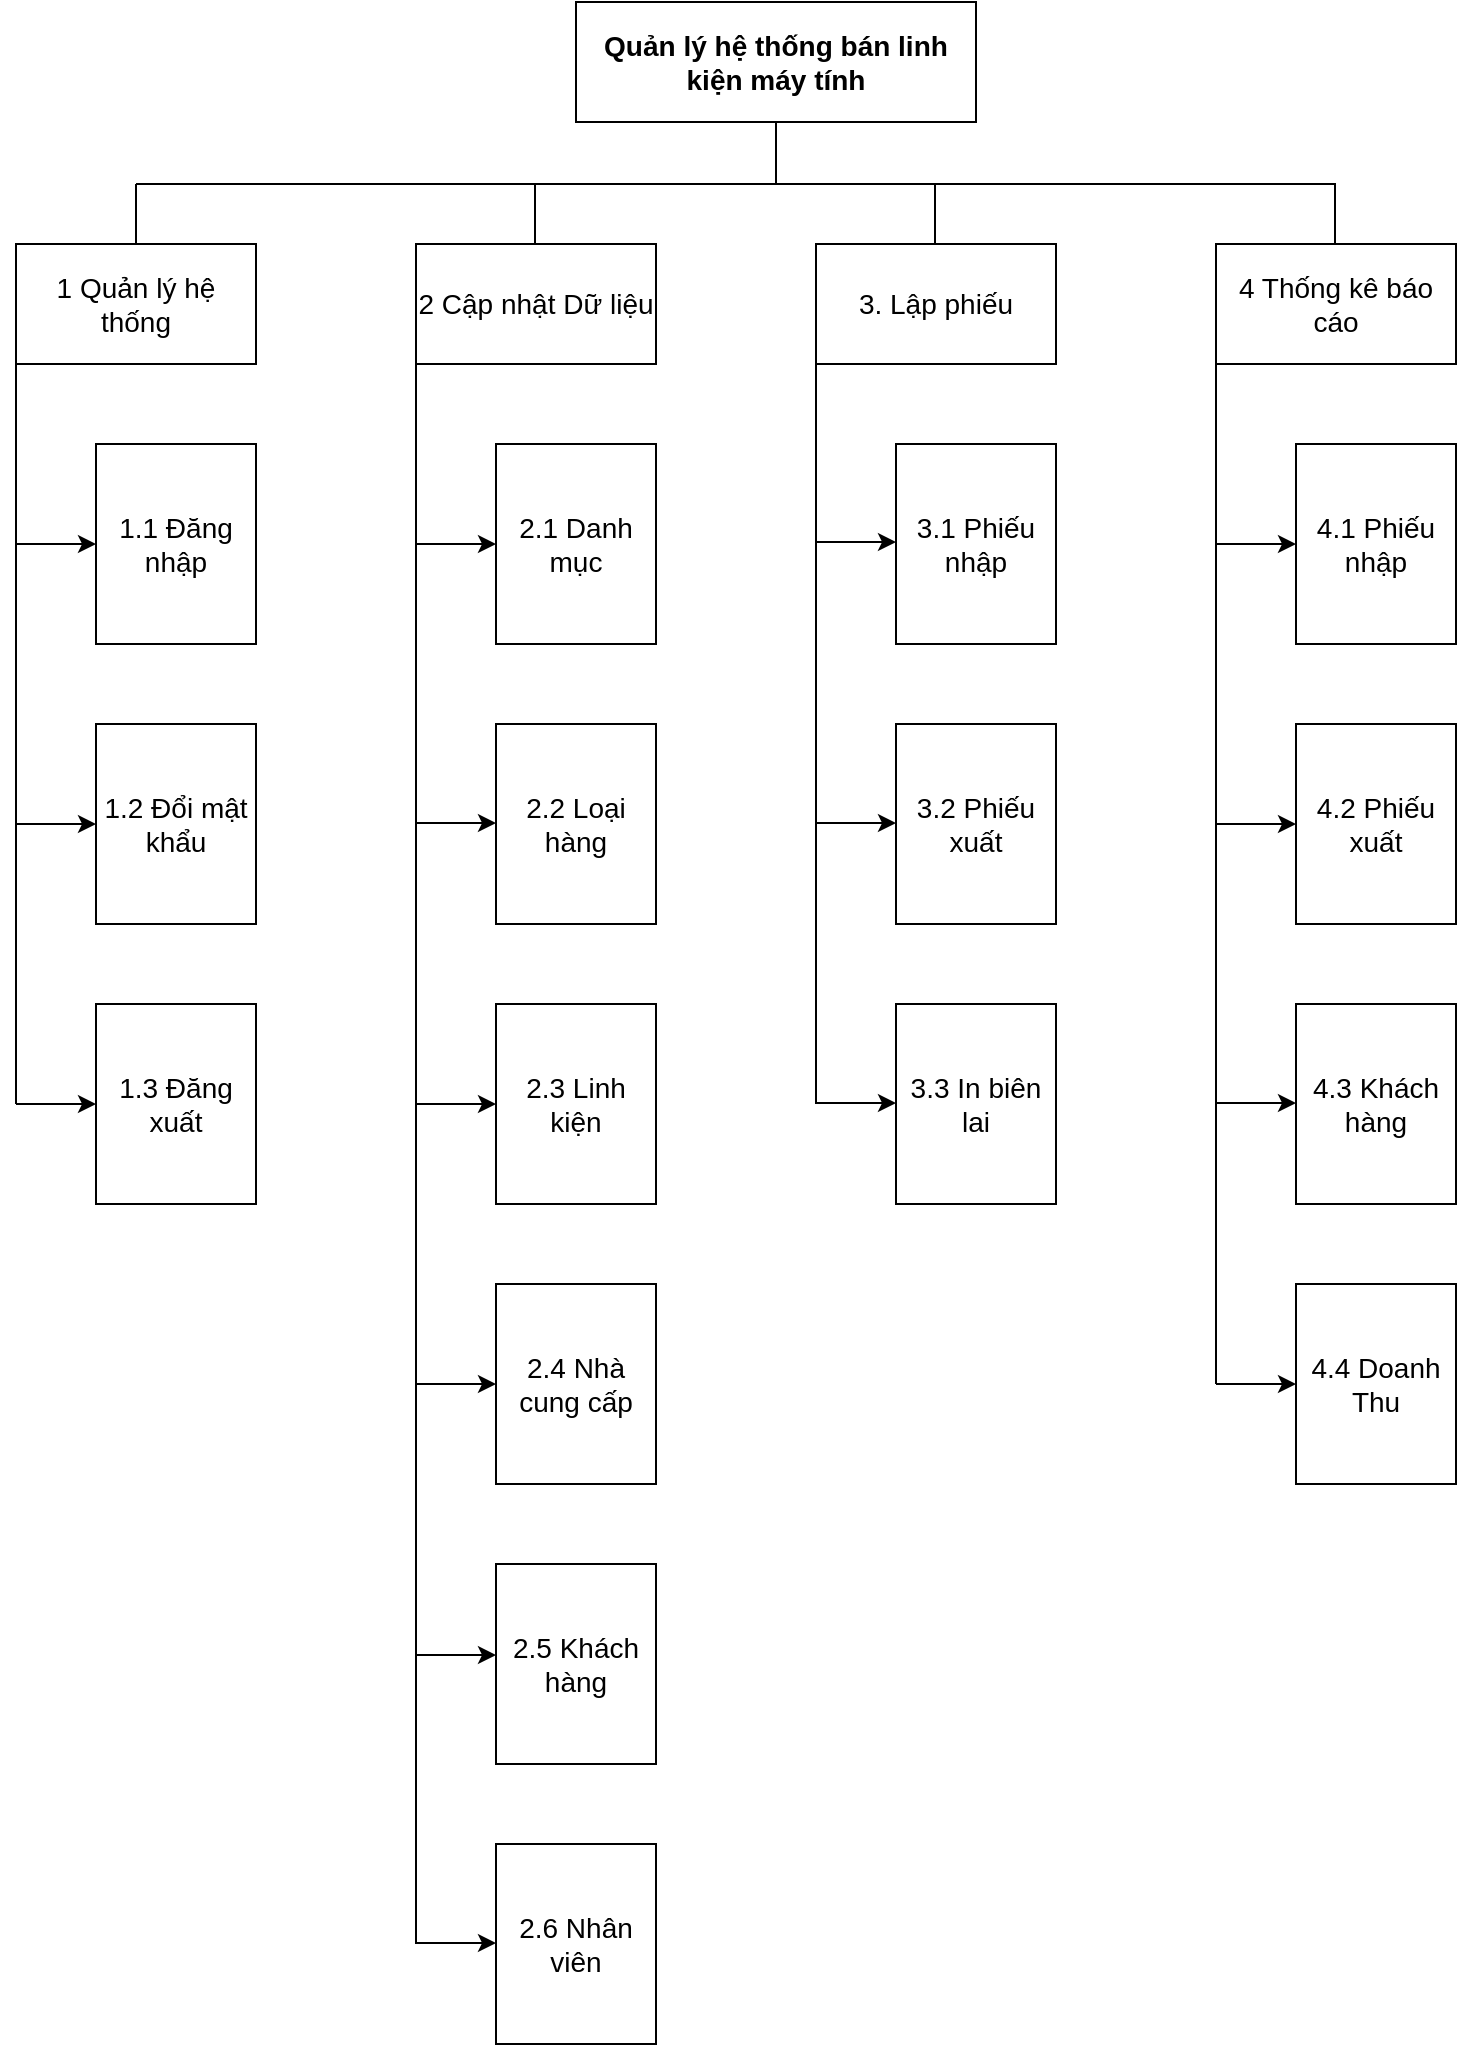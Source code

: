 <mxfile version="11.3.1" type="device" pages="1"><diagram id="UNdw_k5Ha2OBEMAnafcL" name="Page-1"><mxGraphModel dx="792" dy="1252" grid="1" gridSize="10" guides="1" tooltips="1" connect="1" arrows="1" fold="1" page="1" pageScale="1" pageWidth="583" pageHeight="827" math="0" shadow="0"><root><mxCell id="0"/><mxCell id="1" parent="0"/><mxCell id="4mhRfQul_G64qO2bnfWz-1" value="Quản lý hệ thống bán linh kiện máy tính" style="rounded=0;whiteSpace=wrap;html=1;fontStyle=1;fontSize=14;" parent="1" vertex="1"><mxGeometry x="320" y="-1" width="200" height="60" as="geometry"/></mxCell><mxCell id="4mhRfQul_G64qO2bnfWz-2" value="1 Quản lý hệ thống" style="rounded=0;whiteSpace=wrap;html=1;fontSize=14;" parent="1" vertex="1"><mxGeometry x="40" y="120" width="120" height="60" as="geometry"/></mxCell><mxCell id="4mhRfQul_G64qO2bnfWz-3" value="2 Cập nhật Dữ liệu" style="rounded=0;whiteSpace=wrap;html=1;fontSize=14;" parent="1" vertex="1"><mxGeometry x="240" y="120" width="120" height="60" as="geometry"/></mxCell><mxCell id="4mhRfQul_G64qO2bnfWz-4" value="1.1 Đăng nhập" style="rounded=0;whiteSpace=wrap;html=1;fontSize=14;" parent="1" vertex="1"><mxGeometry x="80" y="220" width="80" height="100" as="geometry"/></mxCell><mxCell id="4mhRfQul_G64qO2bnfWz-5" value="1.2 Đổi mật khẩu" style="rounded=0;whiteSpace=wrap;html=1;fontSize=14;" parent="1" vertex="1"><mxGeometry x="80" y="360" width="80" height="100" as="geometry"/></mxCell><mxCell id="4mhRfQul_G64qO2bnfWz-6" value="1.3 Đăng xuất" style="rounded=0;whiteSpace=wrap;html=1;fontSize=14;" parent="1" vertex="1"><mxGeometry x="80" y="500" width="80" height="100" as="geometry"/></mxCell><mxCell id="4mhRfQul_G64qO2bnfWz-8" value="2.1 Danh mục" style="rounded=0;whiteSpace=wrap;html=1;fontSize=14;" parent="1" vertex="1"><mxGeometry x="280" y="220" width="80" height="100" as="geometry"/></mxCell><mxCell id="4mhRfQul_G64qO2bnfWz-9" value="2.2 Loại hàng" style="rounded=0;whiteSpace=wrap;html=1;fontSize=14;" parent="1" vertex="1"><mxGeometry x="280" y="360" width="80" height="100" as="geometry"/></mxCell><mxCell id="4mhRfQul_G64qO2bnfWz-10" value="2.3 Linh kiện" style="rounded=0;whiteSpace=wrap;html=1;fontSize=14;" parent="1" vertex="1"><mxGeometry x="280" y="500" width="80" height="100" as="geometry"/></mxCell><mxCell id="4mhRfQul_G64qO2bnfWz-11" value="3. Lập phiếu" style="rounded=0;whiteSpace=wrap;html=1;fontSize=14;" parent="1" vertex="1"><mxGeometry x="440" y="120" width="120" height="60" as="geometry"/></mxCell><mxCell id="4mhRfQul_G64qO2bnfWz-15" value="4 Thống kê báo cáo" style="rounded=0;whiteSpace=wrap;html=1;fontSize=14;" parent="1" vertex="1"><mxGeometry x="640" y="120" width="120" height="60" as="geometry"/></mxCell><mxCell id="4mhRfQul_G64qO2bnfWz-16" value="4.1 Phiếu nhập" style="rounded=0;whiteSpace=wrap;html=1;fontSize=14;" parent="1" vertex="1"><mxGeometry x="680" y="220" width="80" height="100" as="geometry"/></mxCell><mxCell id="4mhRfQul_G64qO2bnfWz-17" value="4.2 Phiếu xuất" style="rounded=0;whiteSpace=wrap;html=1;fontSize=14;" parent="1" vertex="1"><mxGeometry x="680" y="360" width="80" height="100" as="geometry"/></mxCell><mxCell id="4mhRfQul_G64qO2bnfWz-20" value="" style="endArrow=none;html=1;fontSize=14;entryX=0.5;entryY=1;entryDx=0;entryDy=0;" parent="1" target="4mhRfQul_G64qO2bnfWz-1" edge="1"><mxGeometry width="50" height="50" relative="1" as="geometry"><mxPoint x="420" y="90" as="sourcePoint"/><mxPoint x="420" y="80" as="targetPoint"/></mxGeometry></mxCell><mxCell id="4mhRfQul_G64qO2bnfWz-22" value="" style="endArrow=none;html=1;fontSize=14;" parent="1" edge="1"><mxGeometry width="50" height="50" relative="1" as="geometry"><mxPoint x="100" y="90" as="sourcePoint"/><mxPoint x="700" y="90" as="targetPoint"/></mxGeometry></mxCell><mxCell id="4mhRfQul_G64qO2bnfWz-23" value="" style="endArrow=none;html=1;fontSize=14;entryX=0.5;entryY=0;entryDx=0;entryDy=0;" parent="1" target="4mhRfQul_G64qO2bnfWz-2" edge="1"><mxGeometry width="50" height="50" relative="1" as="geometry"><mxPoint x="100" y="90" as="sourcePoint"/><mxPoint x="160" as="targetPoint"/></mxGeometry></mxCell><mxCell id="4mhRfQul_G64qO2bnfWz-24" value="" style="endArrow=none;html=1;fontSize=14;entryX=0.5;entryY=0;entryDx=0;entryDy=0;" parent="1" edge="1"><mxGeometry width="50" height="50" relative="1" as="geometry"><mxPoint x="299.5" y="90" as="sourcePoint"/><mxPoint x="299.5" y="120" as="targetPoint"/></mxGeometry></mxCell><mxCell id="4mhRfQul_G64qO2bnfWz-25" value="" style="endArrow=none;html=1;fontSize=14;entryX=0.5;entryY=0;entryDx=0;entryDy=0;" parent="1" edge="1"><mxGeometry width="50" height="50" relative="1" as="geometry"><mxPoint x="499.5" y="90" as="sourcePoint"/><mxPoint x="499.5" y="120" as="targetPoint"/></mxGeometry></mxCell><mxCell id="4mhRfQul_G64qO2bnfWz-26" value="" style="endArrow=none;html=1;fontSize=14;entryX=0.5;entryY=0;entryDx=0;entryDy=0;" parent="1" edge="1"><mxGeometry width="50" height="50" relative="1" as="geometry"><mxPoint x="699.5" y="90" as="sourcePoint"/><mxPoint x="699.5" y="120" as="targetPoint"/></mxGeometry></mxCell><mxCell id="4mhRfQul_G64qO2bnfWz-27" value="" style="endArrow=none;html=1;fontSize=14;entryX=0;entryY=0.75;entryDx=0;entryDy=0;" parent="1" target="4mhRfQul_G64qO2bnfWz-2" edge="1"><mxGeometry width="50" height="50" relative="1" as="geometry"><mxPoint x="40" y="550" as="sourcePoint"/><mxPoint x="70" y="250" as="targetPoint"/></mxGeometry></mxCell><mxCell id="4mhRfQul_G64qO2bnfWz-28" value="" style="endArrow=classic;html=1;fontSize=14;entryX=0;entryY=0.5;entryDx=0;entryDy=0;" parent="1" target="4mhRfQul_G64qO2bnfWz-4" edge="1"><mxGeometry width="50" height="50" relative="1" as="geometry"><mxPoint x="40" y="270" as="sourcePoint"/><mxPoint x="70" y="290" as="targetPoint"/></mxGeometry></mxCell><mxCell id="4mhRfQul_G64qO2bnfWz-29" value="" style="endArrow=classic;html=1;fontSize=14;entryX=0;entryY=0.5;entryDx=0;entryDy=0;" parent="1" edge="1"><mxGeometry width="50" height="50" relative="1" as="geometry"><mxPoint x="40" y="410.0" as="sourcePoint"/><mxPoint x="80" y="410.0" as="targetPoint"/></mxGeometry></mxCell><mxCell id="4mhRfQul_G64qO2bnfWz-30" value="" style="endArrow=classic;html=1;fontSize=14;entryX=0;entryY=0.5;entryDx=0;entryDy=0;" parent="1" edge="1"><mxGeometry width="50" height="50" relative="1" as="geometry"><mxPoint x="40" y="550.0" as="sourcePoint"/><mxPoint x="80" y="550.0" as="targetPoint"/></mxGeometry></mxCell><mxCell id="4mhRfQul_G64qO2bnfWz-32" value="" style="endArrow=none;html=1;fontSize=14;entryX=0;entryY=0.75;entryDx=0;entryDy=0;" parent="1" target="4mhRfQul_G64qO2bnfWz-3" edge="1"><mxGeometry width="50" height="50" relative="1" as="geometry"><mxPoint x="240" y="970" as="sourcePoint"/><mxPoint x="270" y="210" as="targetPoint"/></mxGeometry></mxCell><mxCell id="4mhRfQul_G64qO2bnfWz-33" value="" style="endArrow=classic;html=1;fontSize=14;entryX=0;entryY=0.5;entryDx=0;entryDy=0;" parent="1" edge="1"><mxGeometry width="50" height="50" relative="1" as="geometry"><mxPoint x="240" y="270" as="sourcePoint"/><mxPoint x="280" y="270" as="targetPoint"/></mxGeometry></mxCell><mxCell id="4mhRfQul_G64qO2bnfWz-34" value="" style="endArrow=classic;html=1;fontSize=14;entryX=0;entryY=0.5;entryDx=0;entryDy=0;" parent="1" edge="1"><mxGeometry width="50" height="50" relative="1" as="geometry"><mxPoint x="240" y="409.5" as="sourcePoint"/><mxPoint x="280" y="409.5" as="targetPoint"/></mxGeometry></mxCell><mxCell id="4mhRfQul_G64qO2bnfWz-35" value="" style="endArrow=classic;html=1;fontSize=14;entryX=0;entryY=0.5;entryDx=0;entryDy=0;" parent="1" edge="1"><mxGeometry width="50" height="50" relative="1" as="geometry"><mxPoint x="240" y="550" as="sourcePoint"/><mxPoint x="280" y="550" as="targetPoint"/></mxGeometry></mxCell><mxCell id="4mhRfQul_G64qO2bnfWz-42" value="" style="endArrow=none;html=1;fontSize=14;entryX=0;entryY=0.75;entryDx=0;entryDy=0;" parent="1" target="4mhRfQul_G64qO2bnfWz-15" edge="1"><mxGeometry width="50" height="50" relative="1" as="geometry"><mxPoint x="640" y="690" as="sourcePoint"/><mxPoint x="660" y="210" as="targetPoint"/></mxGeometry></mxCell><mxCell id="4mhRfQul_G64qO2bnfWz-43" value="" style="endArrow=classic;html=1;fontSize=14;entryX=0;entryY=0.5;entryDx=0;entryDy=0;" parent="1" edge="1"><mxGeometry width="50" height="50" relative="1" as="geometry"><mxPoint x="640" y="270" as="sourcePoint"/><mxPoint x="680" y="270" as="targetPoint"/></mxGeometry></mxCell><mxCell id="4mhRfQul_G64qO2bnfWz-44" value="" style="endArrow=classic;html=1;fontSize=14;entryX=0;entryY=0.5;entryDx=0;entryDy=0;" parent="1" edge="1"><mxGeometry width="50" height="50" relative="1" as="geometry"><mxPoint x="640" y="410" as="sourcePoint"/><mxPoint x="680" y="410" as="targetPoint"/><Array as="points"><mxPoint x="660" y="410"/></Array></mxGeometry></mxCell><mxCell id="4mhRfQul_G64qO2bnfWz-45" value="2.4 Nhà cung cấp" style="rounded=0;whiteSpace=wrap;html=1;fontSize=14;" parent="1" vertex="1"><mxGeometry x="280" y="640" width="80" height="100" as="geometry"/></mxCell><mxCell id="4mhRfQul_G64qO2bnfWz-46" value="" style="endArrow=classic;html=1;fontSize=14;entryX=0;entryY=0.5;entryDx=0;entryDy=0;" parent="1" edge="1"><mxGeometry width="50" height="50" relative="1" as="geometry"><mxPoint x="240" y="690" as="sourcePoint"/><mxPoint x="280" y="690" as="targetPoint"/></mxGeometry></mxCell><mxCell id="4mhRfQul_G64qO2bnfWz-47" value="4.3 Khách hàng" style="rounded=0;whiteSpace=wrap;html=1;fontSize=14;" parent="1" vertex="1"><mxGeometry x="680" y="500" width="80" height="100" as="geometry"/></mxCell><mxCell id="4mhRfQul_G64qO2bnfWz-48" value="4.4 Doanh Thu" style="rounded=0;whiteSpace=wrap;html=1;fontSize=14;" parent="1" vertex="1"><mxGeometry x="680" y="640" width="80" height="100" as="geometry"/></mxCell><mxCell id="4mhRfQul_G64qO2bnfWz-49" value="" style="endArrow=classic;html=1;fontSize=14;entryX=0;entryY=0.5;entryDx=0;entryDy=0;" parent="1" edge="1"><mxGeometry width="50" height="50" relative="1" as="geometry"><mxPoint x="640" y="549.5" as="sourcePoint"/><mxPoint x="680" y="549.5" as="targetPoint"/><Array as="points"><mxPoint x="660" y="549.5"/></Array></mxGeometry></mxCell><mxCell id="4mhRfQul_G64qO2bnfWz-50" value="" style="endArrow=classic;html=1;fontSize=14;entryX=0;entryY=0.5;entryDx=0;entryDy=0;" parent="1" edge="1"><mxGeometry width="50" height="50" relative="1" as="geometry"><mxPoint x="640" y="690" as="sourcePoint"/><mxPoint x="680" y="690" as="targetPoint"/><Array as="points"><mxPoint x="660" y="690"/></Array></mxGeometry></mxCell><mxCell id="05tqMwleND_IdeqO7oYv-1" value="2.5 Khách hàng" style="rounded=0;whiteSpace=wrap;html=1;fontSize=14;" parent="1" vertex="1"><mxGeometry x="280" y="780" width="80" height="100" as="geometry"/></mxCell><mxCell id="05tqMwleND_IdeqO7oYv-2" value="2.6 Nhân viên" style="rounded=0;whiteSpace=wrap;html=1;fontSize=14;" parent="1" vertex="1"><mxGeometry x="280" y="920" width="80" height="100" as="geometry"/></mxCell><mxCell id="05tqMwleND_IdeqO7oYv-3" value="" style="endArrow=classic;html=1;fontSize=14;entryX=0;entryY=0.5;entryDx=0;entryDy=0;" parent="1" edge="1"><mxGeometry width="50" height="50" relative="1" as="geometry"><mxPoint x="240" y="825.5" as="sourcePoint"/><mxPoint x="280" y="825.5" as="targetPoint"/></mxGeometry></mxCell><mxCell id="05tqMwleND_IdeqO7oYv-4" value="" style="endArrow=classic;html=1;fontSize=14;entryX=0;entryY=0.5;entryDx=0;entryDy=0;" parent="1" edge="1"><mxGeometry width="50" height="50" relative="1" as="geometry"><mxPoint x="240" y="969.5" as="sourcePoint"/><mxPoint x="280" y="969.5" as="targetPoint"/></mxGeometry></mxCell><mxCell id="05tqMwleND_IdeqO7oYv-5" value="3.1 Phiếu nhập" style="rounded=0;whiteSpace=wrap;html=1;fontSize=14;" parent="1" vertex="1"><mxGeometry x="480" y="220" width="80" height="100" as="geometry"/></mxCell><mxCell id="05tqMwleND_IdeqO7oYv-6" value="3.2 Phiếu xuất" style="rounded=0;whiteSpace=wrap;html=1;fontSize=14;" parent="1" vertex="1"><mxGeometry x="480" y="360" width="80" height="100" as="geometry"/></mxCell><mxCell id="05tqMwleND_IdeqO7oYv-7" value="3.3 In biên lai" style="rounded=0;whiteSpace=wrap;html=1;fontSize=14;" parent="1" vertex="1"><mxGeometry x="480" y="500" width="80" height="100" as="geometry"/></mxCell><mxCell id="05tqMwleND_IdeqO7oYv-9" value="" style="endArrow=none;html=1;entryX=0;entryY=0.75;entryDx=0;entryDy=0;" parent="1" target="4mhRfQul_G64qO2bnfWz-11" edge="1"><mxGeometry width="50" height="50" relative="1" as="geometry"><mxPoint x="440" y="550" as="sourcePoint"/><mxPoint x="450" y="360" as="targetPoint"/></mxGeometry></mxCell><mxCell id="05tqMwleND_IdeqO7oYv-10" value="" style="endArrow=classic;html=1;fontSize=14;entryX=0;entryY=0.5;entryDx=0;entryDy=0;" parent="1" edge="1"><mxGeometry width="50" height="50" relative="1" as="geometry"><mxPoint x="440" y="269" as="sourcePoint"/><mxPoint x="480" y="269" as="targetPoint"/></mxGeometry></mxCell><mxCell id="05tqMwleND_IdeqO7oYv-11" value="" style="endArrow=classic;html=1;fontSize=14;entryX=0;entryY=0.5;entryDx=0;entryDy=0;" parent="1" edge="1"><mxGeometry width="50" height="50" relative="1" as="geometry"><mxPoint x="440" y="409.5" as="sourcePoint"/><mxPoint x="480" y="409.5" as="targetPoint"/></mxGeometry></mxCell><mxCell id="05tqMwleND_IdeqO7oYv-12" value="" style="endArrow=classic;html=1;fontSize=14;entryX=0;entryY=0.5;entryDx=0;entryDy=0;" parent="1" edge="1"><mxGeometry width="50" height="50" relative="1" as="geometry"><mxPoint x="440" y="549.5" as="sourcePoint"/><mxPoint x="480" y="549.5" as="targetPoint"/></mxGeometry></mxCell></root></mxGraphModel></diagram></mxfile>